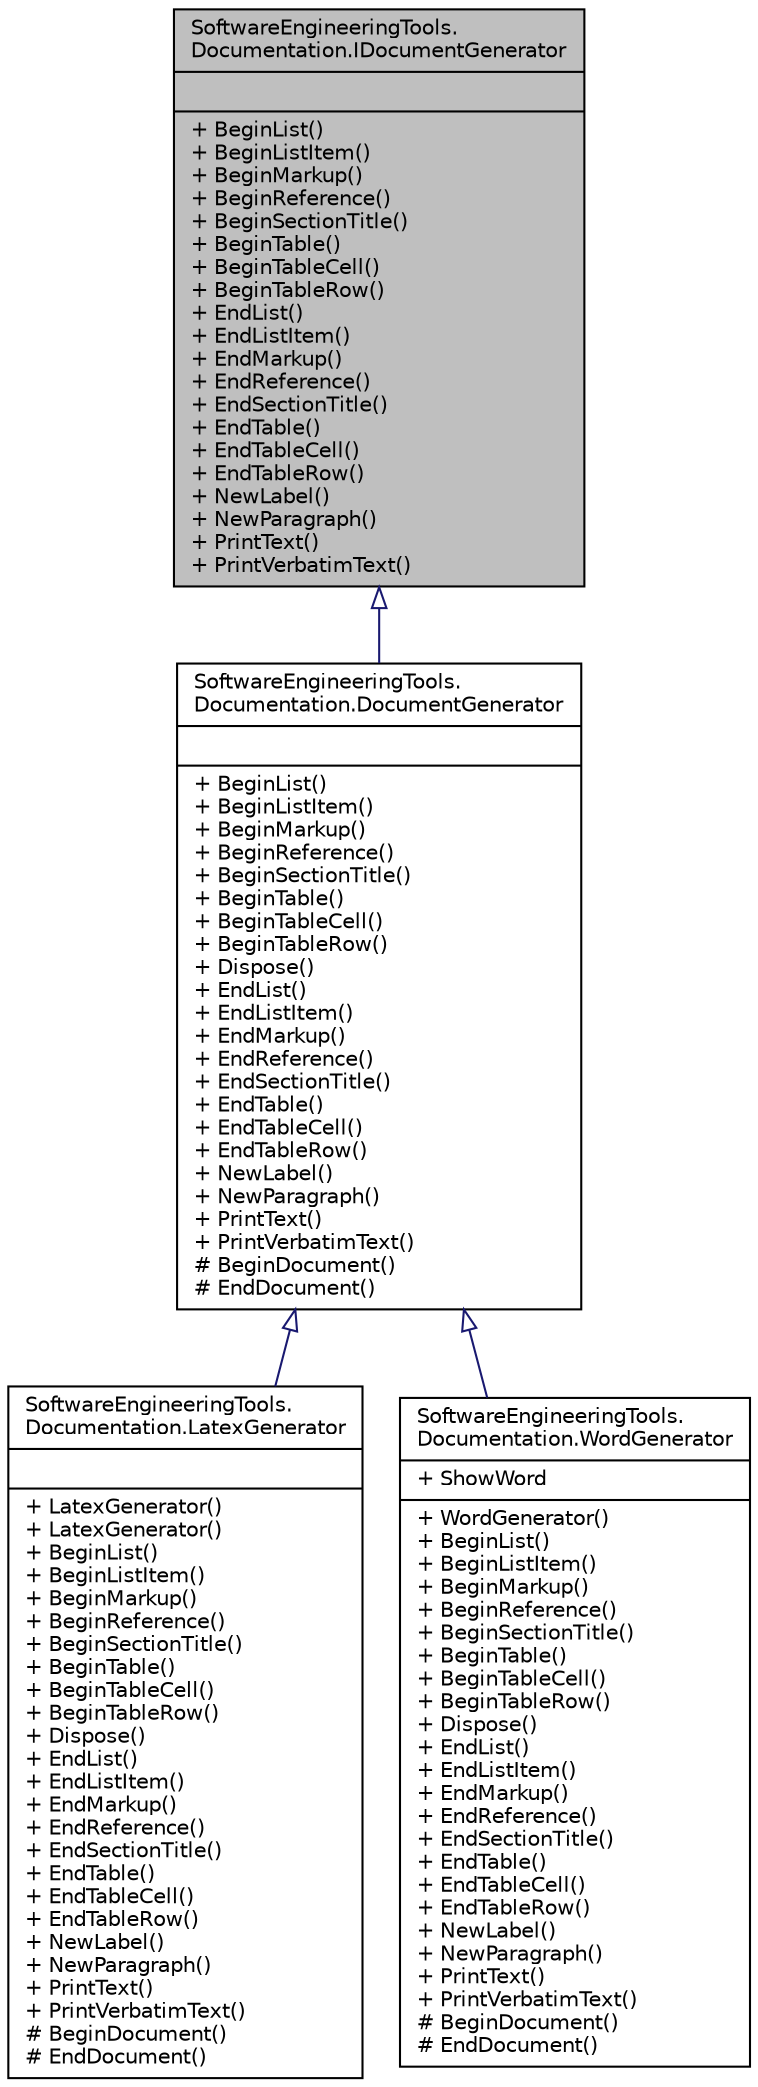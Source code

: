 digraph "SoftwareEngineeringTools.Documentation.IDocumentGenerator"
{
  edge [fontname="Helvetica",fontsize="10",labelfontname="Helvetica",labelfontsize="10"];
  node [fontname="Helvetica",fontsize="10",shape=record];
  Node1 [label="{SoftwareEngineeringTools.\lDocumentation.IDocumentGenerator\n||+ BeginList()\l+ BeginListItem()\l+ BeginMarkup()\l+ BeginReference()\l+ BeginSectionTitle()\l+ BeginTable()\l+ BeginTableCell()\l+ BeginTableRow()\l+ EndList()\l+ EndListItem()\l+ EndMarkup()\l+ EndReference()\l+ EndSectionTitle()\l+ EndTable()\l+ EndTableCell()\l+ EndTableRow()\l+ NewLabel()\l+ NewParagraph()\l+ PrintText()\l+ PrintVerbatimText()\l}",height=0.2,width=0.4,color="black", fillcolor="grey75", style="filled" fontcolor="black"];
  Node1 -> Node2 [dir="back",color="midnightblue",fontsize="10",style="solid",arrowtail="onormal",fontname="Helvetica"];
  Node2 [label="{SoftwareEngineeringTools.\lDocumentation.DocumentGenerator\n||+ BeginList()\l+ BeginListItem()\l+ BeginMarkup()\l+ BeginReference()\l+ BeginSectionTitle()\l+ BeginTable()\l+ BeginTableCell()\l+ BeginTableRow()\l+ Dispose()\l+ EndList()\l+ EndListItem()\l+ EndMarkup()\l+ EndReference()\l+ EndSectionTitle()\l+ EndTable()\l+ EndTableCell()\l+ EndTableRow()\l+ NewLabel()\l+ NewParagraph()\l+ PrintText()\l+ PrintVerbatimText()\l# BeginDocument()\l# EndDocument()\l}",height=0.2,width=0.4,color="black", fillcolor="white", style="filled",URL="$class_software_engineering_tools_1_1_documentation_1_1_document_generator.html"];
  Node2 -> Node3 [dir="back",color="midnightblue",fontsize="10",style="solid",arrowtail="onormal",fontname="Helvetica"];
  Node3 [label="{SoftwareEngineeringTools.\lDocumentation.LatexGenerator\n||+ LatexGenerator()\l+ LatexGenerator()\l+ BeginList()\l+ BeginListItem()\l+ BeginMarkup()\l+ BeginReference()\l+ BeginSectionTitle()\l+ BeginTable()\l+ BeginTableCell()\l+ BeginTableRow()\l+ Dispose()\l+ EndList()\l+ EndListItem()\l+ EndMarkup()\l+ EndReference()\l+ EndSectionTitle()\l+ EndTable()\l+ EndTableCell()\l+ EndTableRow()\l+ NewLabel()\l+ NewParagraph()\l+ PrintText()\l+ PrintVerbatimText()\l# BeginDocument()\l# EndDocument()\l}",height=0.2,width=0.4,color="black", fillcolor="white", style="filled",URL="$class_software_engineering_tools_1_1_documentation_1_1_latex_generator.html"];
  Node2 -> Node4 [dir="back",color="midnightblue",fontsize="10",style="solid",arrowtail="onormal",fontname="Helvetica"];
  Node4 [label="{SoftwareEngineeringTools.\lDocumentation.WordGenerator\n|+ ShowWord\l|+ WordGenerator()\l+ BeginList()\l+ BeginListItem()\l+ BeginMarkup()\l+ BeginReference()\l+ BeginSectionTitle()\l+ BeginTable()\l+ BeginTableCell()\l+ BeginTableRow()\l+ Dispose()\l+ EndList()\l+ EndListItem()\l+ EndMarkup()\l+ EndReference()\l+ EndSectionTitle()\l+ EndTable()\l+ EndTableCell()\l+ EndTableRow()\l+ NewLabel()\l+ NewParagraph()\l+ PrintText()\l+ PrintVerbatimText()\l# BeginDocument()\l# EndDocument()\l}",height=0.2,width=0.4,color="black", fillcolor="white", style="filled",URL="$class_software_engineering_tools_1_1_documentation_1_1_word_generator.html"];
}

